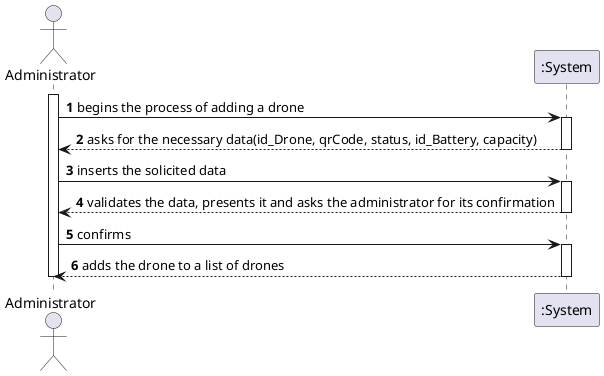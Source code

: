 @startuml 

autonumber
actor "Administrator" as ADM

activate ADM
ADM -> ":System" : begins the process of adding a drone
activate ":System"
":System" --> ADM : asks for the necessary data(id_Drone, qrCode, status, id_Battery, capacity)
deactivate ":System"

ADM -> ":System" : inserts the solicited data
activate ":System"
":System" --> ADM : validates the data, presents it and asks the administrator for its confirmation
deactivate ":System"

ADM -> ":System" : confirms
activate ":System"
":System" --> ADM : adds the drone to a list of drones
deactivate ":System"

deactivate ADM

@enduml